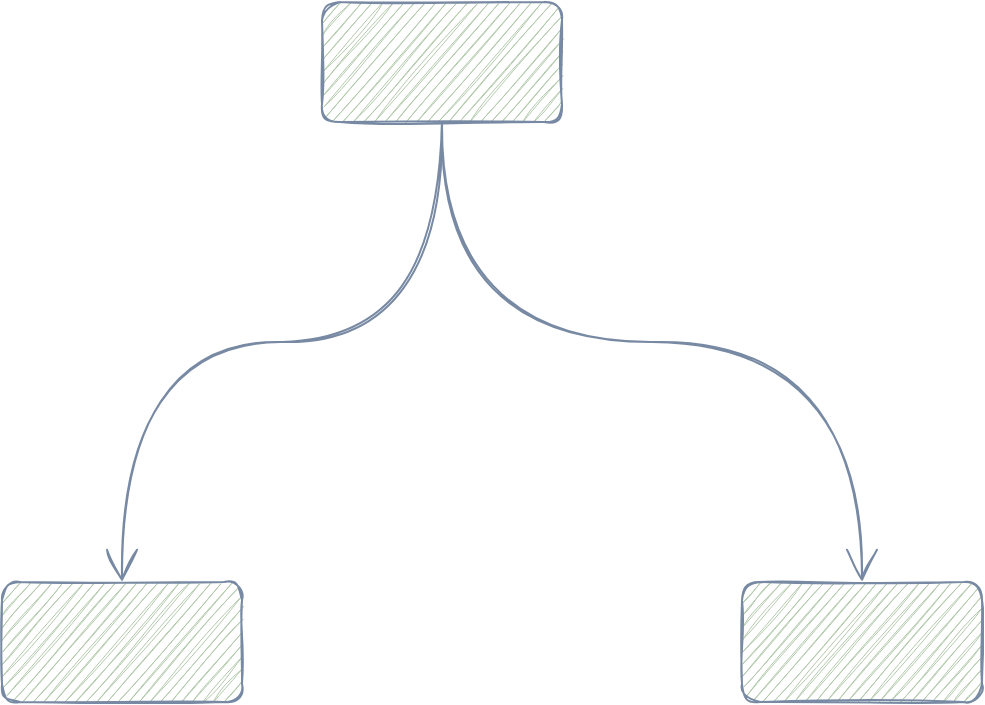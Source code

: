 <mxfile version="20.2.2" type="github"><diagram id="MloEnMwTF4cR71B__USN" name="第 1 页"><mxGraphModel dx="1422" dy="804" grid="1" gridSize="10" guides="1" tooltips="1" connect="1" arrows="1" fold="1" page="1" pageScale="1" pageWidth="1200" pageHeight="1920" math="0" shadow="0"><root><mxCell id="0"/><mxCell id="1" parent="0"/><mxCell id="1fdta3niqSu5DdpfkA5L-5" style="edgeStyle=orthogonalEdgeStyle;curved=1;rounded=0;sketch=1;hachureGap=4;orthogonalLoop=1;jettySize=auto;html=1;exitX=0.5;exitY=1;exitDx=0;exitDy=0;entryX=0.5;entryY=0;entryDx=0;entryDy=0;fontFamily=Architects Daughter;fontSource=https%3A%2F%2Ffonts.googleapis.com%2Fcss%3Ffamily%3DArchitects%2BDaughter;fontSize=16;fontColor=#46495D;endArrow=open;startSize=14;endSize=14;sourcePerimeterSpacing=8;targetPerimeterSpacing=8;strokeColor=#788AA3;fillColor=#B2C9AB;" edge="1" parent="1" source="1fdta3niqSu5DdpfkA5L-1" target="1fdta3niqSu5DdpfkA5L-2"><mxGeometry relative="1" as="geometry"/></mxCell><mxCell id="1fdta3niqSu5DdpfkA5L-7" style="edgeStyle=orthogonalEdgeStyle;curved=1;rounded=0;sketch=1;hachureGap=4;orthogonalLoop=1;jettySize=auto;html=1;exitX=0.5;exitY=1;exitDx=0;exitDy=0;entryX=0.5;entryY=0;entryDx=0;entryDy=0;fontFamily=Architects Daughter;fontSource=https%3A%2F%2Ffonts.googleapis.com%2Fcss%3Ffamily%3DArchitects%2BDaughter;fontSize=16;fontColor=#46495D;endArrow=open;startSize=14;endSize=14;sourcePerimeterSpacing=8;targetPerimeterSpacing=8;strokeColor=#788AA3;fillColor=#B2C9AB;" edge="1" parent="1" source="1fdta3niqSu5DdpfkA5L-1" target="1fdta3niqSu5DdpfkA5L-4"><mxGeometry relative="1" as="geometry"/></mxCell><mxCell id="1fdta3niqSu5DdpfkA5L-1" value="" style="rounded=1;whiteSpace=wrap;html=1;sketch=1;fillColor=#B2C9AB;strokeColor=#788AA3;fontColor=#46495D;" vertex="1" parent="1"><mxGeometry x="470" y="180" width="120" height="60" as="geometry"/></mxCell><mxCell id="1fdta3niqSu5DdpfkA5L-2" value="" style="rounded=1;whiteSpace=wrap;html=1;sketch=1;hachureGap=4;fontFamily=Architects Daughter;fontSource=https%3A%2F%2Ffonts.googleapis.com%2Fcss%3Ffamily%3DArchitects%2BDaughter;fontSize=20;fontColor=#46495D;strokeColor=#788AA3;fillColor=#B2C9AB;" vertex="1" parent="1"><mxGeometry x="310" y="470" width="120" height="60" as="geometry"/></mxCell><mxCell id="1fdta3niqSu5DdpfkA5L-4" value="" style="rounded=1;whiteSpace=wrap;html=1;sketch=1;hachureGap=4;fontFamily=Architects Daughter;fontSource=https%3A%2F%2Ffonts.googleapis.com%2Fcss%3Ffamily%3DArchitects%2BDaughter;fontSize=20;fontColor=#46495D;strokeColor=#788AA3;fillColor=#B2C9AB;" vertex="1" parent="1"><mxGeometry x="680" y="470" width="120" height="60" as="geometry"/></mxCell></root></mxGraphModel></diagram></mxfile>